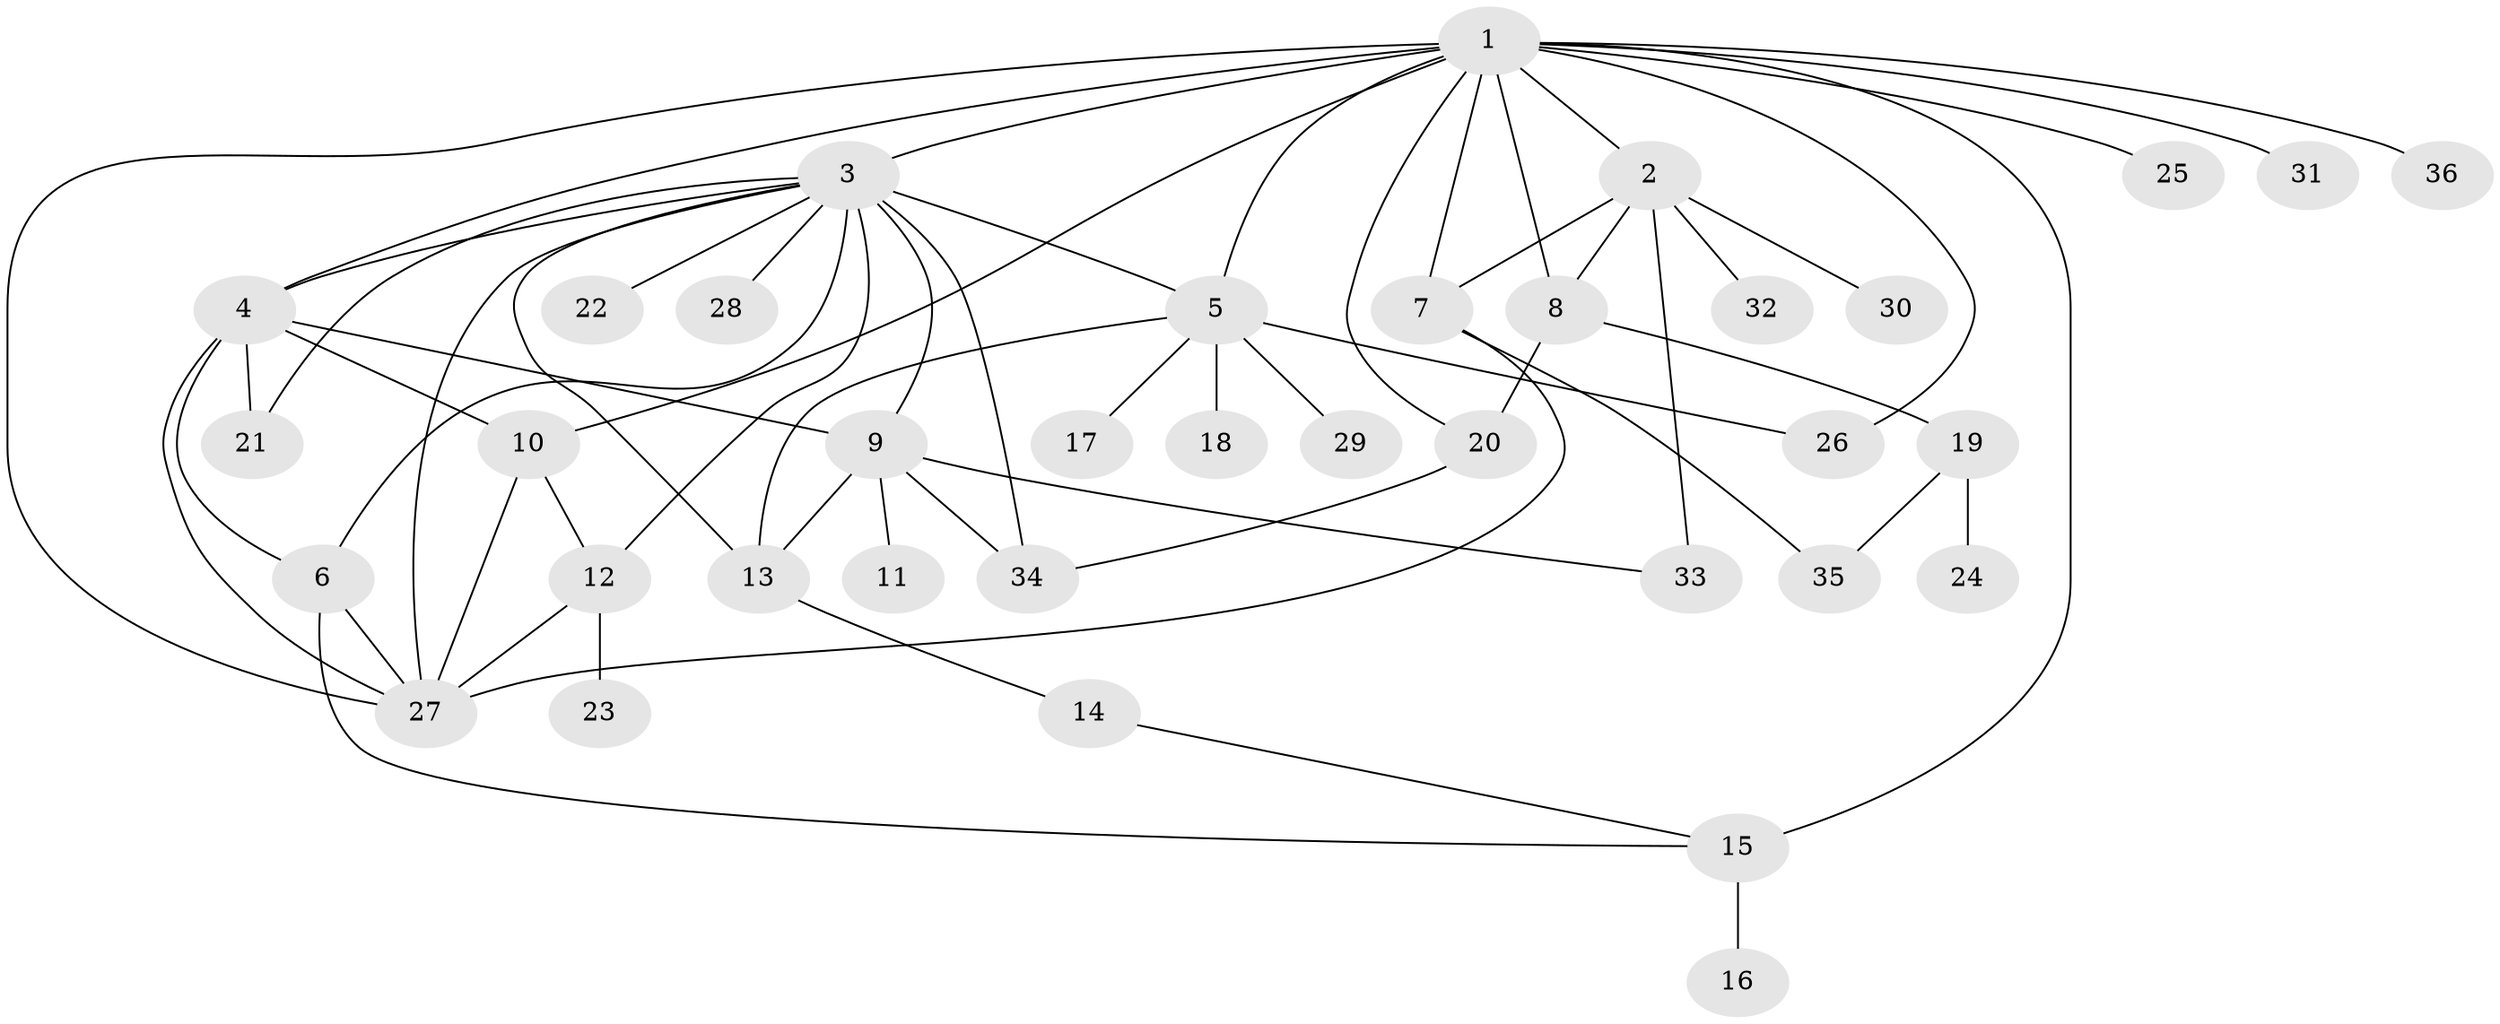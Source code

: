 // original degree distribution, {20: 0.013888888888888888, 5: 0.05555555555555555, 17: 0.013888888888888888, 7: 0.027777777777777776, 4: 0.1111111111111111, 2: 0.2638888888888889, 8: 0.013888888888888888, 6: 0.041666666666666664, 1: 0.3472222222222222, 3: 0.1111111111111111}
// Generated by graph-tools (version 1.1) at 2025/35/03/09/25 02:35:44]
// undirected, 36 vertices, 60 edges
graph export_dot {
graph [start="1"]
  node [color=gray90,style=filled];
  1;
  2;
  3;
  4;
  5;
  6;
  7;
  8;
  9;
  10;
  11;
  12;
  13;
  14;
  15;
  16;
  17;
  18;
  19;
  20;
  21;
  22;
  23;
  24;
  25;
  26;
  27;
  28;
  29;
  30;
  31;
  32;
  33;
  34;
  35;
  36;
  1 -- 2 [weight=1.0];
  1 -- 3 [weight=3.0];
  1 -- 4 [weight=2.0];
  1 -- 5 [weight=1.0];
  1 -- 7 [weight=1.0];
  1 -- 8 [weight=2.0];
  1 -- 10 [weight=1.0];
  1 -- 15 [weight=2.0];
  1 -- 20 [weight=1.0];
  1 -- 25 [weight=1.0];
  1 -- 26 [weight=1.0];
  1 -- 27 [weight=1.0];
  1 -- 31 [weight=1.0];
  1 -- 36 [weight=2.0];
  2 -- 7 [weight=1.0];
  2 -- 8 [weight=1.0];
  2 -- 30 [weight=1.0];
  2 -- 32 [weight=1.0];
  2 -- 33 [weight=1.0];
  3 -- 4 [weight=1.0];
  3 -- 5 [weight=1.0];
  3 -- 6 [weight=1.0];
  3 -- 9 [weight=1.0];
  3 -- 12 [weight=1.0];
  3 -- 13 [weight=1.0];
  3 -- 21 [weight=1.0];
  3 -- 22 [weight=1.0];
  3 -- 27 [weight=1.0];
  3 -- 28 [weight=1.0];
  3 -- 34 [weight=1.0];
  4 -- 6 [weight=1.0];
  4 -- 9 [weight=1.0];
  4 -- 10 [weight=1.0];
  4 -- 21 [weight=1.0];
  4 -- 27 [weight=1.0];
  5 -- 13 [weight=1.0];
  5 -- 17 [weight=1.0];
  5 -- 18 [weight=1.0];
  5 -- 26 [weight=1.0];
  5 -- 29 [weight=1.0];
  6 -- 15 [weight=1.0];
  6 -- 27 [weight=1.0];
  7 -- 27 [weight=1.0];
  7 -- 35 [weight=1.0];
  8 -- 19 [weight=1.0];
  8 -- 20 [weight=1.0];
  9 -- 11 [weight=1.0];
  9 -- 13 [weight=1.0];
  9 -- 33 [weight=1.0];
  9 -- 34 [weight=1.0];
  10 -- 12 [weight=1.0];
  10 -- 27 [weight=1.0];
  12 -- 23 [weight=1.0];
  12 -- 27 [weight=1.0];
  13 -- 14 [weight=1.0];
  14 -- 15 [weight=1.0];
  15 -- 16 [weight=3.0];
  19 -- 24 [weight=1.0];
  19 -- 35 [weight=1.0];
  20 -- 34 [weight=1.0];
}

